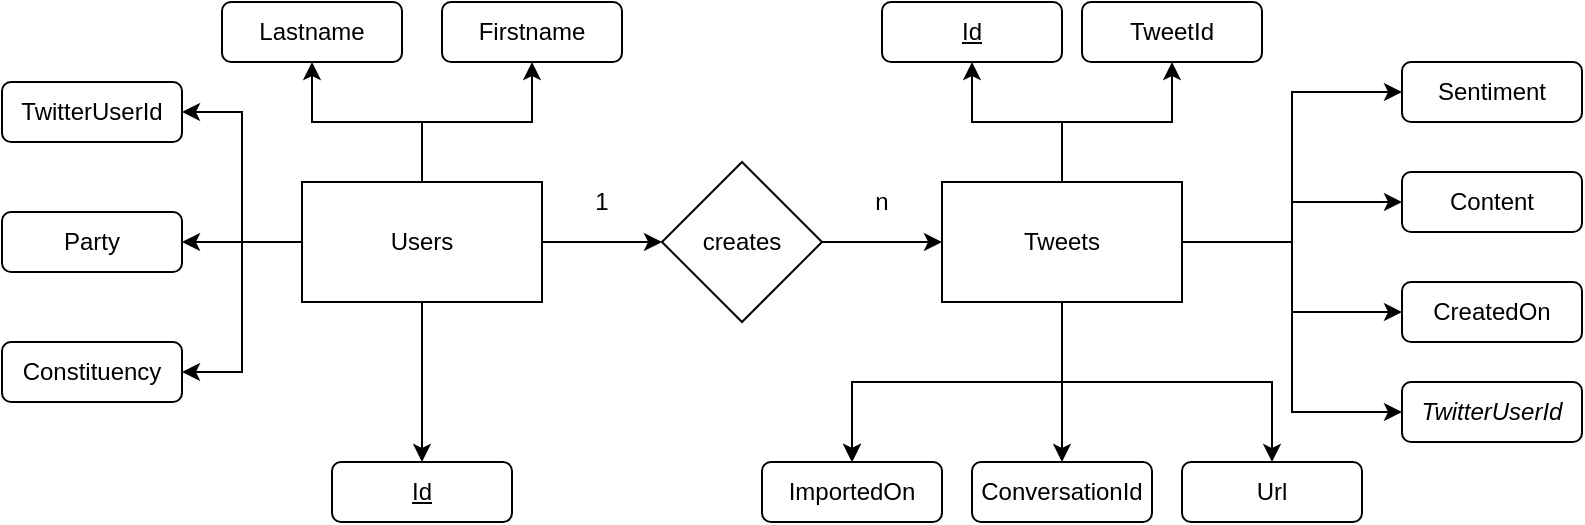 <mxfile version="13.10.0" type="embed">
    <diagram id="mHiVttzewT1eitya4BTK" name="Page-1">
        <mxGraphModel dx="1758" dy="1044" grid="1" gridSize="10" guides="1" tooltips="1" connect="1" arrows="1" fold="1" page="1" pageScale="1" pageWidth="850" pageHeight="1100" math="0" shadow="0">
            <root>
                <mxCell id="0"/>
                <mxCell id="1" parent="0"/>
                <mxCell id="5" style="edgeStyle=orthogonalEdgeStyle;rounded=0;orthogonalLoop=1;jettySize=auto;html=1;" edge="1" parent="1" source="2" target="4">
                    <mxGeometry relative="1" as="geometry"/>
                </mxCell>
                <mxCell id="17" style="edgeStyle=orthogonalEdgeStyle;rounded=0;orthogonalLoop=1;jettySize=auto;html=1;entryX=0.5;entryY=1;entryDx=0;entryDy=0;" edge="1" parent="1" source="2" target="11">
                    <mxGeometry relative="1" as="geometry"/>
                </mxCell>
                <mxCell id="18" style="edgeStyle=orthogonalEdgeStyle;rounded=0;orthogonalLoop=1;jettySize=auto;html=1;entryX=0.5;entryY=1;entryDx=0;entryDy=0;" edge="1" parent="1" source="2" target="12">
                    <mxGeometry relative="1" as="geometry"/>
                </mxCell>
                <mxCell id="19" style="edgeStyle=orthogonalEdgeStyle;rounded=0;orthogonalLoop=1;jettySize=auto;html=1;entryX=1;entryY=0.5;entryDx=0;entryDy=0;" edge="1" parent="1" source="2" target="13">
                    <mxGeometry relative="1" as="geometry"/>
                </mxCell>
                <mxCell id="20" style="edgeStyle=orthogonalEdgeStyle;rounded=0;orthogonalLoop=1;jettySize=auto;html=1;entryX=1;entryY=0.5;entryDx=0;entryDy=0;" edge="1" parent="1" source="2" target="15">
                    <mxGeometry relative="1" as="geometry"/>
                </mxCell>
                <mxCell id="21" style="edgeStyle=orthogonalEdgeStyle;rounded=0;orthogonalLoop=1;jettySize=auto;html=1;entryX=1;entryY=0.5;entryDx=0;entryDy=0;" edge="1" parent="1" source="2" target="16">
                    <mxGeometry relative="1" as="geometry"/>
                </mxCell>
                <mxCell id="22" style="edgeStyle=orthogonalEdgeStyle;rounded=0;orthogonalLoop=1;jettySize=auto;html=1;entryX=0.5;entryY=0;entryDx=0;entryDy=0;" edge="1" parent="1" source="2" target="14">
                    <mxGeometry relative="1" as="geometry"/>
                </mxCell>
                <mxCell id="2" value="Users" style="rounded=0;whiteSpace=wrap;html=1;" vertex="1" parent="1">
                    <mxGeometry x="170" y="130" width="120" height="60" as="geometry"/>
                </mxCell>
                <mxCell id="29" style="edgeStyle=orthogonalEdgeStyle;rounded=0;orthogonalLoop=1;jettySize=auto;html=1;" edge="1" parent="1" source="3" target="24">
                    <mxGeometry relative="1" as="geometry"/>
                </mxCell>
                <mxCell id="30" style="edgeStyle=orthogonalEdgeStyle;rounded=0;orthogonalLoop=1;jettySize=auto;html=1;" edge="1" parent="1" source="3" target="25">
                    <mxGeometry relative="1" as="geometry"/>
                </mxCell>
                <mxCell id="31" style="edgeStyle=orthogonalEdgeStyle;rounded=0;orthogonalLoop=1;jettySize=auto;html=1;" edge="1" parent="1" source="3" target="26">
                    <mxGeometry relative="1" as="geometry"/>
                </mxCell>
                <mxCell id="32" style="edgeStyle=orthogonalEdgeStyle;rounded=0;orthogonalLoop=1;jettySize=auto;html=1;entryX=0;entryY=0.5;entryDx=0;entryDy=0;" edge="1" parent="1" source="3" target="27">
                    <mxGeometry relative="1" as="geometry"/>
                </mxCell>
                <mxCell id="33" style="edgeStyle=orthogonalEdgeStyle;rounded=0;orthogonalLoop=1;jettySize=auto;html=1;" edge="1" parent="1" source="3" target="28">
                    <mxGeometry relative="1" as="geometry"/>
                </mxCell>
                <mxCell id="35" style="edgeStyle=orthogonalEdgeStyle;rounded=0;orthogonalLoop=1;jettySize=auto;html=1;" edge="1" parent="1" source="3" target="34">
                    <mxGeometry relative="1" as="geometry"/>
                </mxCell>
                <mxCell id="37" value="" style="edgeStyle=orthogonalEdgeStyle;rounded=0;orthogonalLoop=1;jettySize=auto;html=1;" edge="1" parent="1" source="3" target="34">
                    <mxGeometry relative="1" as="geometry"/>
                </mxCell>
                <mxCell id="38" style="edgeStyle=orthogonalEdgeStyle;rounded=0;orthogonalLoop=1;jettySize=auto;html=1;entryX=0;entryY=0.5;entryDx=0;entryDy=0;" edge="1" parent="1" source="3" target="36">
                    <mxGeometry relative="1" as="geometry"/>
                </mxCell>
                <mxCell id="40" style="edgeStyle=orthogonalEdgeStyle;rounded=0;orthogonalLoop=1;jettySize=auto;html=1;entryX=0;entryY=0.5;entryDx=0;entryDy=0;" edge="1" parent="1" source="3" target="39">
                    <mxGeometry relative="1" as="geometry"/>
                </mxCell>
                <mxCell id="43" style="edgeStyle=orthogonalEdgeStyle;rounded=0;orthogonalLoop=1;jettySize=auto;html=1;" edge="1" parent="1" source="3" target="41">
                    <mxGeometry relative="1" as="geometry"/>
                </mxCell>
                <mxCell id="3" value="Tweets" style="rounded=0;whiteSpace=wrap;html=1;" vertex="1" parent="1">
                    <mxGeometry x="490" y="130" width="120" height="60" as="geometry"/>
                </mxCell>
                <mxCell id="6" style="edgeStyle=orthogonalEdgeStyle;rounded=0;orthogonalLoop=1;jettySize=auto;html=1;" edge="1" parent="1" source="4" target="3">
                    <mxGeometry relative="1" as="geometry"/>
                </mxCell>
                <mxCell id="4" value="creates" style="rhombus;whiteSpace=wrap;html=1;" vertex="1" parent="1">
                    <mxGeometry x="350" y="120" width="80" height="80" as="geometry"/>
                </mxCell>
                <mxCell id="7" value="1" style="text;html=1;strokeColor=none;fillColor=none;align=center;verticalAlign=middle;whiteSpace=wrap;rounded=0;" vertex="1" parent="1">
                    <mxGeometry x="300" y="130" width="40" height="20" as="geometry"/>
                </mxCell>
                <mxCell id="8" value="n" style="text;html=1;strokeColor=none;fillColor=none;align=center;verticalAlign=middle;whiteSpace=wrap;rounded=0;" vertex="1" parent="1">
                    <mxGeometry x="440" y="130" width="40" height="20" as="geometry"/>
                </mxCell>
                <mxCell id="11" value="Firstname" style="rounded=1;whiteSpace=wrap;html=1;" vertex="1" parent="1">
                    <mxGeometry x="240" y="40" width="90" height="30" as="geometry"/>
                </mxCell>
                <mxCell id="12" value="Lastname" style="rounded=1;whiteSpace=wrap;html=1;" vertex="1" parent="1">
                    <mxGeometry x="130" y="40" width="90" height="30" as="geometry"/>
                </mxCell>
                <mxCell id="13" value="TwitterUserId" style="rounded=1;whiteSpace=wrap;html=1;" vertex="1" parent="1">
                    <mxGeometry x="20" y="80" width="90" height="30" as="geometry"/>
                </mxCell>
                <mxCell id="14" value="&lt;u&gt;Id&lt;/u&gt;" style="rounded=1;whiteSpace=wrap;html=1;" vertex="1" parent="1">
                    <mxGeometry x="185" y="270" width="90" height="30" as="geometry"/>
                </mxCell>
                <mxCell id="15" value="Party" style="rounded=1;whiteSpace=wrap;html=1;" vertex="1" parent="1">
                    <mxGeometry x="20" y="145" width="90" height="30" as="geometry"/>
                </mxCell>
                <mxCell id="16" value="Constituency" style="rounded=1;whiteSpace=wrap;html=1;" vertex="1" parent="1">
                    <mxGeometry x="20" y="210" width="90" height="30" as="geometry"/>
                </mxCell>
                <mxCell id="24" value="&lt;u&gt;Id&lt;/u&gt;" style="rounded=1;whiteSpace=wrap;html=1;" vertex="1" parent="1">
                    <mxGeometry x="460" y="40" width="90" height="30" as="geometry"/>
                </mxCell>
                <mxCell id="25" value="TweetId" style="rounded=1;whiteSpace=wrap;html=1;" vertex="1" parent="1">
                    <mxGeometry x="560" y="40" width="90" height="30" as="geometry"/>
                </mxCell>
                <mxCell id="26" value="Content" style="rounded=1;whiteSpace=wrap;html=1;" vertex="1" parent="1">
                    <mxGeometry x="720" y="125" width="90" height="30" as="geometry"/>
                </mxCell>
                <mxCell id="27" value="CreatedOn" style="rounded=1;whiteSpace=wrap;html=1;" vertex="1" parent="1">
                    <mxGeometry x="720" y="180" width="90" height="30" as="geometry"/>
                </mxCell>
                <mxCell id="28" value="Url" style="rounded=1;whiteSpace=wrap;html=1;" vertex="1" parent="1">
                    <mxGeometry x="610" y="270" width="90" height="30" as="geometry"/>
                </mxCell>
                <mxCell id="34" value="ImportedOn" style="rounded=1;whiteSpace=wrap;html=1;" vertex="1" parent="1">
                    <mxGeometry x="400" y="270" width="90" height="30" as="geometry"/>
                </mxCell>
                <mxCell id="36" value="TwitterUserId" style="rounded=1;whiteSpace=wrap;html=1;fontStyle=2" vertex="1" parent="1">
                    <mxGeometry x="720" y="230" width="90" height="30" as="geometry"/>
                </mxCell>
                <mxCell id="39" value="Sentiment" style="rounded=1;whiteSpace=wrap;html=1;" vertex="1" parent="1">
                    <mxGeometry x="720" y="70" width="90" height="30" as="geometry"/>
                </mxCell>
                <mxCell id="41" value="ConversationId" style="rounded=1;whiteSpace=wrap;html=1;" vertex="1" parent="1">
                    <mxGeometry x="505" y="270" width="90" height="30" as="geometry"/>
                </mxCell>
            </root>
        </mxGraphModel>
    </diagram>
</mxfile>
